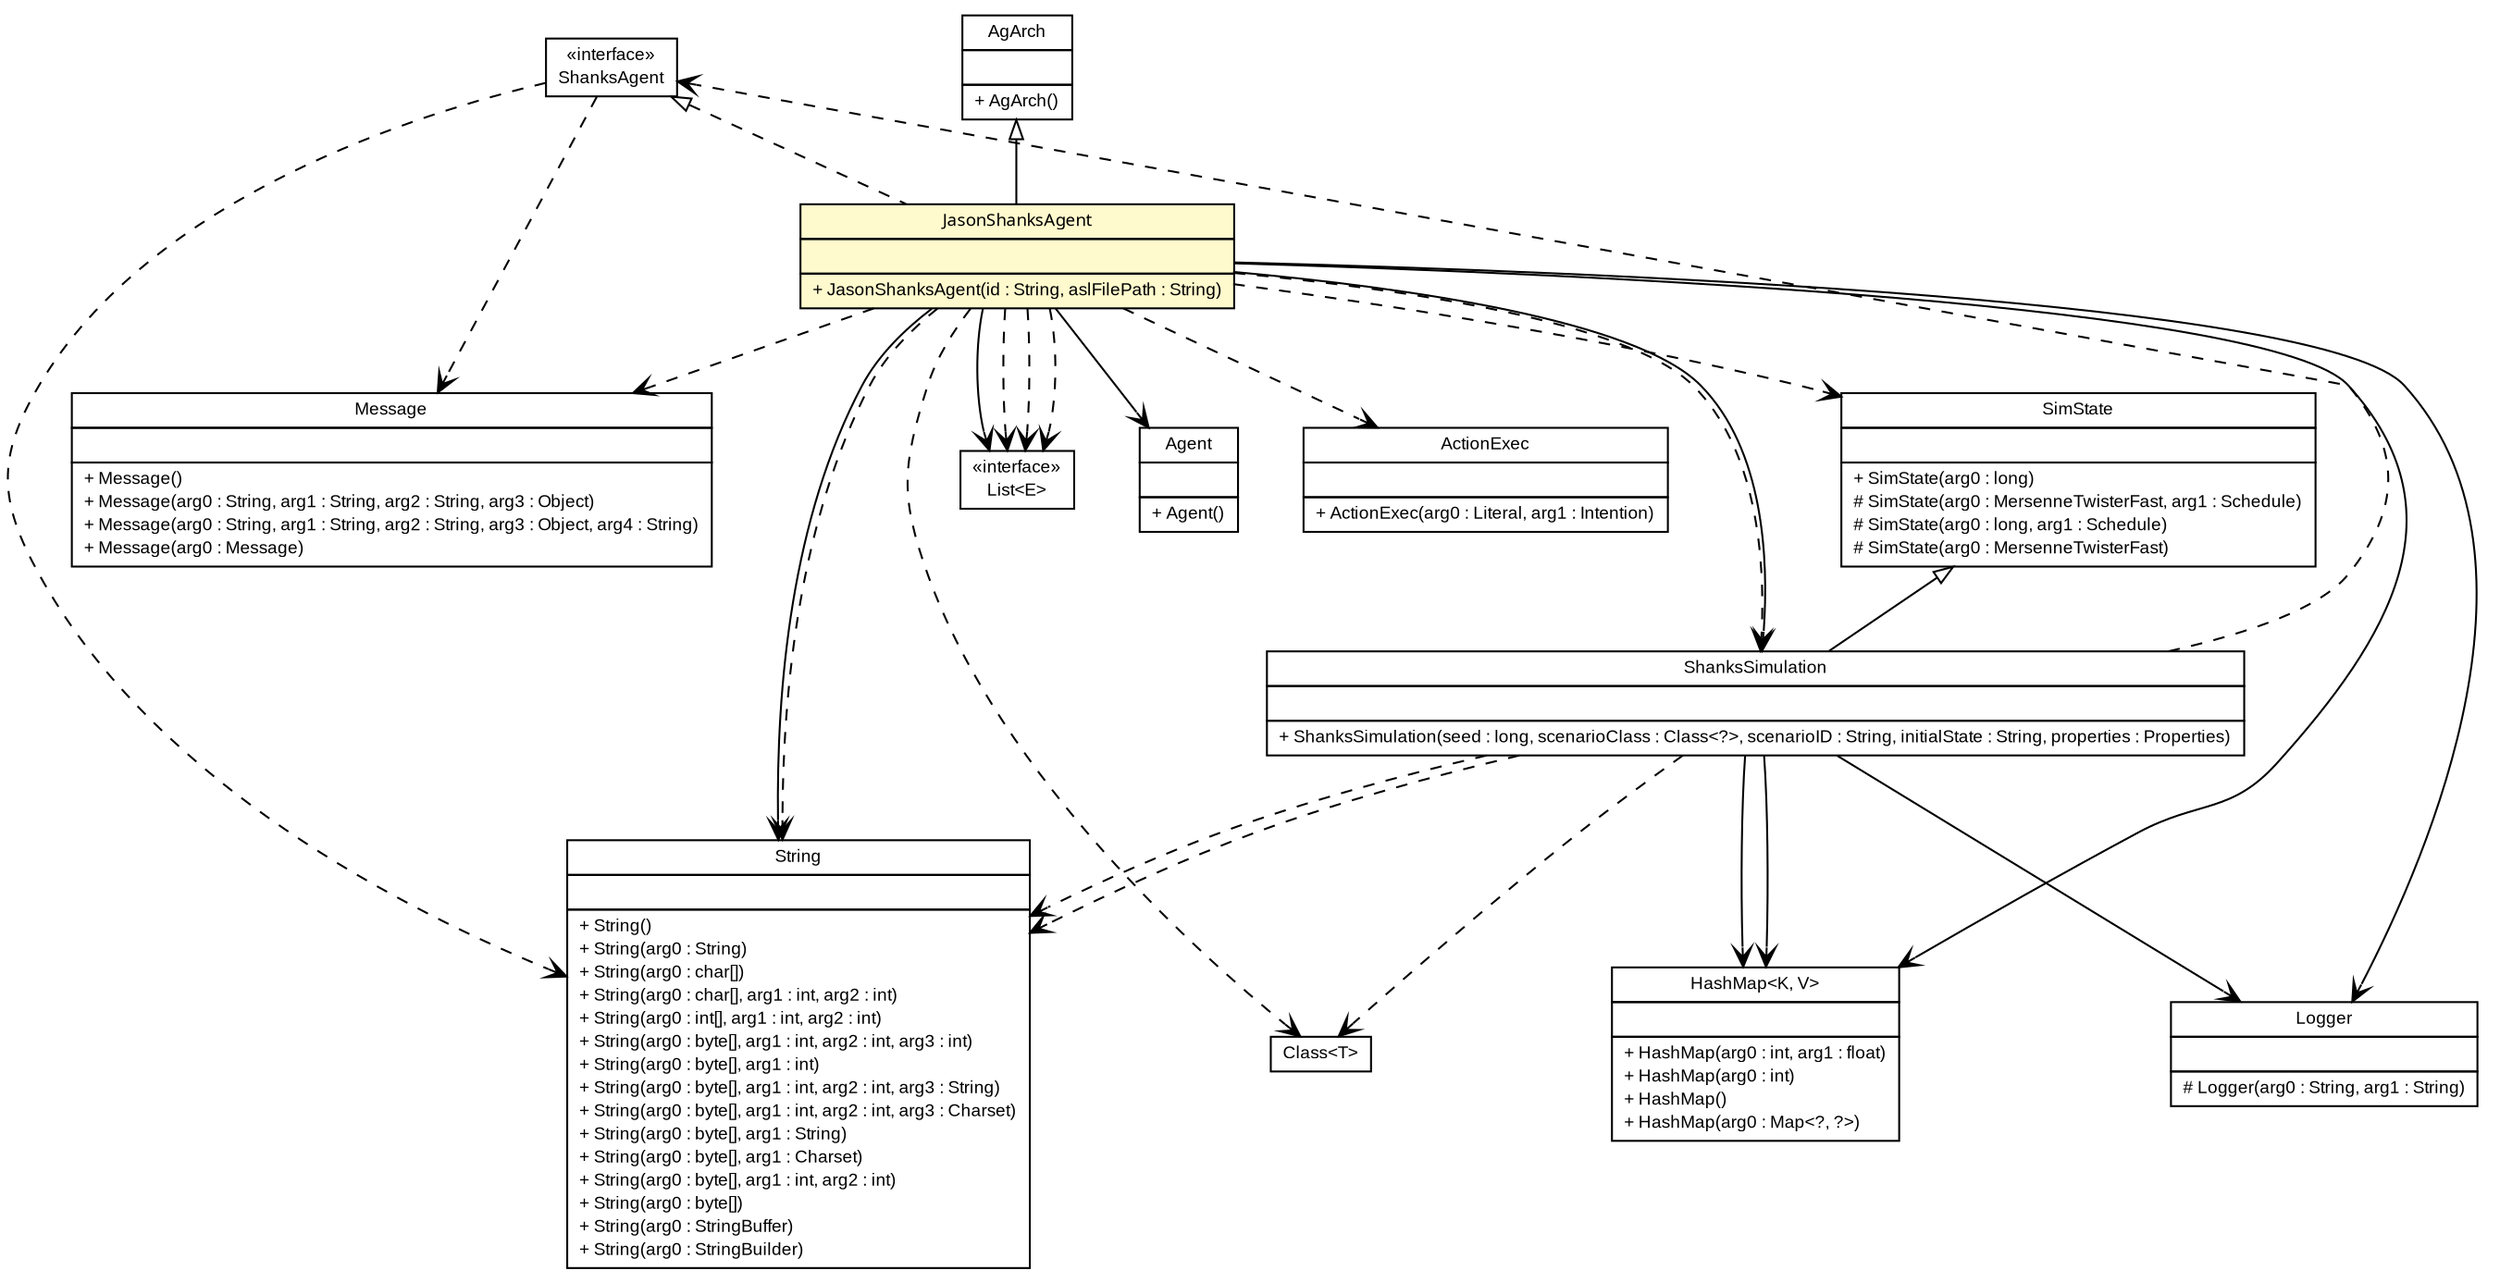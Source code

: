 #!/usr/local/bin/dot
#
# Class diagram 
# Generated by UMLGraph version 5.1 (http://www.umlgraph.org/)
#

digraph G {
	edge [fontname="arial",fontsize=10,labelfontname="arial",labelfontsize=10];
	node [fontname="arial",fontsize=10,shape=plaintext];
	nodesep=0.25;
	ranksep=0.5;
	// es.upm.dit.gsi.shanks.agent.ShanksAgent
	c4031 [label=<<table title="es.upm.dit.gsi.shanks.agent.ShanksAgent" border="0" cellborder="1" cellspacing="0" cellpadding="2" port="p" href="./ShanksAgent.html">
		<tr><td><table border="0" cellspacing="0" cellpadding="1">
<tr><td align="center" balign="center"> &#171;interface&#187; </td></tr>
<tr><td align="center" balign="center"> ShanksAgent </td></tr>
		</table></td></tr>
		</table>>, fontname="arial", fontcolor="black", fontsize=9.0];
	// es.upm.dit.gsi.shanks.agent.JasonShanksAgent
	c4032 [label=<<table title="es.upm.dit.gsi.shanks.agent.JasonShanksAgent" border="0" cellborder="1" cellspacing="0" cellpadding="2" port="p" bgcolor="lemonChiffon" href="./JasonShanksAgent.html">
		<tr><td><table border="0" cellspacing="0" cellpadding="1">
<tr><td align="center" balign="center"><font face="ariali"> JasonShanksAgent </font></td></tr>
		</table></td></tr>
		<tr><td><table border="0" cellspacing="0" cellpadding="1">
<tr><td align="left" balign="left">  </td></tr>
		</table></td></tr>
		<tr><td><table border="0" cellspacing="0" cellpadding="1">
<tr><td align="left" balign="left"> + JasonShanksAgent(id : String, aslFilePath : String) </td></tr>
		</table></td></tr>
		</table>>, fontname="arial", fontcolor="black", fontsize=9.0];
	// es.upm.dit.gsi.shanks.ShanksSimulation
	c4086 [label=<<table title="es.upm.dit.gsi.shanks.ShanksSimulation" border="0" cellborder="1" cellspacing="0" cellpadding="2" port="p" href="../ShanksSimulation.html">
		<tr><td><table border="0" cellspacing="0" cellpadding="1">
<tr><td align="center" balign="center"> ShanksSimulation </td></tr>
		</table></td></tr>
		<tr><td><table border="0" cellspacing="0" cellpadding="1">
<tr><td align="left" balign="left">  </td></tr>
		</table></td></tr>
		<tr><td><table border="0" cellspacing="0" cellpadding="1">
<tr><td align="left" balign="left"> + ShanksSimulation(seed : long, scenarioClass : Class&lt;?&gt;, scenarioID : String, initialState : String, properties : Properties) </td></tr>
		</table></td></tr>
		</table>>, fontname="arial", fontcolor="black", fontsize=9.0];
	//es.upm.dit.gsi.shanks.agent.JasonShanksAgent extends jason.architecture.AgArch
	c4087:p -> c4032:p [dir=back,arrowtail=empty];
	//es.upm.dit.gsi.shanks.agent.JasonShanksAgent implements es.upm.dit.gsi.shanks.agent.ShanksAgent
	c4031:p -> c4032:p [dir=back,arrowtail=empty,style=dashed];
	//es.upm.dit.gsi.shanks.ShanksSimulation extends sim.engine.SimState
	c4088:p -> c4086:p [dir=back,arrowtail=empty];
	// es.upm.dit.gsi.shanks.agent.JasonShanksAgent NAVASSOC java.util.logging.Logger
	c4032:p -> c4089:p [taillabel="", label="", headlabel="", fontname="arial", fontcolor="black", fontsize=10.0, color="black", arrowhead=open];
	// es.upm.dit.gsi.shanks.agent.JasonShanksAgent NAVASSOC es.upm.dit.gsi.shanks.ShanksSimulation
	c4032:p -> c4086:p [taillabel="", label="", headlabel="", fontname="arial", fontcolor="black", fontsize=10.0, color="black", arrowhead=open];
	// es.upm.dit.gsi.shanks.agent.JasonShanksAgent NAVASSOC java.lang.String
	c4032:p -> c4090:p [taillabel="", label="", headlabel="", fontname="arial", fontcolor="black", fontsize=10.0, color="black", arrowhead=open];
	// es.upm.dit.gsi.shanks.agent.JasonShanksAgent NAVASSOC java.util.List<E>
	c4032:p -> c4091:p [taillabel="", label="", headlabel="", fontname="arial", fontcolor="black", fontsize=10.0, color="black", arrowhead=open];
	// es.upm.dit.gsi.shanks.agent.JasonShanksAgent NAVASSOC jason.asSemantics.Agent
	c4032:p -> c4092:p [taillabel="", label="", headlabel="", fontname="arial", fontcolor="black", fontsize=10.0, color="black", arrowhead=open];
	// es.upm.dit.gsi.shanks.agent.JasonShanksAgent NAVASSOC java.util.HashMap<K, V>
	c4032:p -> c4093:p [taillabel="", label="", headlabel="", fontname="arial", fontcolor="black", fontsize=10.0, color="black", arrowhead=open];
	// es.upm.dit.gsi.shanks.ShanksSimulation NAVASSOC java.util.logging.Logger
	c4086:p -> c4089:p [taillabel="", label="", headlabel="", fontname="arial", fontcolor="black", fontsize=10.0, color="black", arrowhead=open];
	// es.upm.dit.gsi.shanks.ShanksSimulation NAVASSOC java.util.HashMap<K, V>
	c4086:p -> c4093:p [taillabel="", label="", headlabel="", fontname="arial", fontcolor="black", fontsize=10.0, color="black", arrowhead=open];
	// es.upm.dit.gsi.shanks.ShanksSimulation NAVASSOC java.util.HashMap<K, V>
	c4086:p -> c4093:p [taillabel="", label="", headlabel="", fontname="arial", fontcolor="black", fontsize=10.0, color="black", arrowhead=open];
	// es.upm.dit.gsi.shanks.agent.ShanksAgent DEPEND jason.asSemantics.Message
	c4031:p -> c4094:p [taillabel="", label="", headlabel="", fontname="arial", fontcolor="black", fontsize=10.0, color="black", arrowhead=open, style=dashed];
	// es.upm.dit.gsi.shanks.agent.ShanksAgent DEPEND java.lang.String
	c4031:p -> c4090:p [taillabel="", label="", headlabel="", fontname="arial", fontcolor="black", fontsize=10.0, color="black", arrowhead=open, style=dashed];
	// es.upm.dit.gsi.shanks.agent.JasonShanksAgent DEPEND java.util.List<E>
	c4032:p -> c4091:p [taillabel="", label="", headlabel="", fontname="arial", fontcolor="black", fontsize=10.0, color="black", arrowhead=open, style=dashed];
	// es.upm.dit.gsi.shanks.agent.JasonShanksAgent DEPEND java.util.List<E>
	c4032:p -> c4091:p [taillabel="", label="", headlabel="", fontname="arial", fontcolor="black", fontsize=10.0, color="black", arrowhead=open, style=dashed];
	// es.upm.dit.gsi.shanks.agent.JasonShanksAgent DEPEND jason.asSemantics.Message
	c4032:p -> c4094:p [taillabel="", label="", headlabel="", fontname="arial", fontcolor="black", fontsize=10.0, color="black", arrowhead=open, style=dashed];
	// es.upm.dit.gsi.shanks.agent.JasonShanksAgent DEPEND java.util.List<E>
	c4032:p -> c4091:p [taillabel="", label="", headlabel="", fontname="arial", fontcolor="black", fontsize=10.0, color="black", arrowhead=open, style=dashed];
	// es.upm.dit.gsi.shanks.agent.JasonShanksAgent DEPEND jason.asSemantics.ActionExec
	c4032:p -> c4095:p [taillabel="", label="", headlabel="", fontname="arial", fontcolor="black", fontsize=10.0, color="black", arrowhead=open, style=dashed];
	// es.upm.dit.gsi.shanks.agent.JasonShanksAgent DEPEND es.upm.dit.gsi.shanks.ShanksSimulation
	c4032:p -> c4086:p [taillabel="", label="", headlabel="", fontname="arial", fontcolor="black", fontsize=10.0, color="black", arrowhead=open, style=dashed];
	// es.upm.dit.gsi.shanks.agent.JasonShanksAgent DEPEND java.lang.String
	c4032:p -> c4090:p [taillabel="", label="", headlabel="", fontname="arial", fontcolor="black", fontsize=10.0, color="black", arrowhead=open, style=dashed];
	// es.upm.dit.gsi.shanks.agent.JasonShanksAgent DEPEND java.lang.Class<T>
	c4032:p -> c4096:p [taillabel="", label="", headlabel="", fontname="arial", fontcolor="black", fontsize=10.0, color="black", arrowhead=open, style=dashed];
	// es.upm.dit.gsi.shanks.agent.JasonShanksAgent DEPEND sim.engine.SimState
	c4032:p -> c4088:p [taillabel="", label="", headlabel="", fontname="arial", fontcolor="black", fontsize=10.0, color="black", arrowhead=open, style=dashed];
	// es.upm.dit.gsi.shanks.ShanksSimulation DEPEND java.lang.String
	c4086:p -> c4090:p [taillabel="", label="", headlabel="", fontname="arial", fontcolor="black", fontsize=10.0, color="black", arrowhead=open, style=dashed];
	// es.upm.dit.gsi.shanks.ShanksSimulation DEPEND java.lang.Class<T>
	c4086:p -> c4096:p [taillabel="", label="", headlabel="", fontname="arial", fontcolor="black", fontsize=10.0, color="black", arrowhead=open, style=dashed];
	// es.upm.dit.gsi.shanks.ShanksSimulation DEPEND java.lang.String
	c4086:p -> c4090:p [taillabel="", label="", headlabel="", fontname="arial", fontcolor="black", fontsize=10.0, color="black", arrowhead=open, style=dashed];
	// es.upm.dit.gsi.shanks.ShanksSimulation DEPEND es.upm.dit.gsi.shanks.agent.ShanksAgent
	c4086:p -> c4031:p [taillabel="", label="", headlabel="", fontname="arial", fontcolor="black", fontsize=10.0, color="black", arrowhead=open, style=dashed];
	// jason.asSemantics.Agent
	c4092 [label=<<table title="jason.asSemantics.Agent" border="0" cellborder="1" cellspacing="0" cellpadding="2" port="p" href="http://java.sun.com/j2se/1.4.2/docs/api/jason/asSemantics/Agent.html">
		<tr><td><table border="0" cellspacing="0" cellpadding="1">
<tr><td align="center" balign="center"> Agent </td></tr>
		</table></td></tr>
		<tr><td><table border="0" cellspacing="0" cellpadding="1">
<tr><td align="left" balign="left">  </td></tr>
		</table></td></tr>
		<tr><td><table border="0" cellspacing="0" cellpadding="1">
<tr><td align="left" balign="left"> + Agent() </td></tr>
		</table></td></tr>
		</table>>, fontname="arial", fontcolor="black", fontsize=9.0];
	// sim.engine.SimState
	c4088 [label=<<table title="sim.engine.SimState" border="0" cellborder="1" cellspacing="0" cellpadding="2" port="p" href="http://java.sun.com/j2se/1.4.2/docs/api/sim/engine/SimState.html">
		<tr><td><table border="0" cellspacing="0" cellpadding="1">
<tr><td align="center" balign="center"> SimState </td></tr>
		</table></td></tr>
		<tr><td><table border="0" cellspacing="0" cellpadding="1">
<tr><td align="left" balign="left">  </td></tr>
		</table></td></tr>
		<tr><td><table border="0" cellspacing="0" cellpadding="1">
<tr><td align="left" balign="left"> + SimState(arg0 : long) </td></tr>
<tr><td align="left" balign="left"> # SimState(arg0 : MersenneTwisterFast, arg1 : Schedule) </td></tr>
<tr><td align="left" balign="left"> # SimState(arg0 : long, arg1 : Schedule) </td></tr>
<tr><td align="left" balign="left"> # SimState(arg0 : MersenneTwisterFast) </td></tr>
		</table></td></tr>
		</table>>, fontname="arial", fontcolor="black", fontsize=9.0];
	// java.lang.Class<T>
	c4096 [label=<<table title="java.lang.Class" border="0" cellborder="1" cellspacing="0" cellpadding="2" port="p" href="http://java.sun.com/j2se/1.4.2/docs/api/java/lang/Class.html">
		<tr><td><table border="0" cellspacing="0" cellpadding="1">
<tr><td align="center" balign="center"> Class&lt;T&gt; </td></tr>
		</table></td></tr>
		</table>>, fontname="arial", fontcolor="black", fontsize=9.0];
	// java.util.List<E>
	c4091 [label=<<table title="java.util.List" border="0" cellborder="1" cellspacing="0" cellpadding="2" port="p" href="http://java.sun.com/j2se/1.4.2/docs/api/java/util/List.html">
		<tr><td><table border="0" cellspacing="0" cellpadding="1">
<tr><td align="center" balign="center"> &#171;interface&#187; </td></tr>
<tr><td align="center" balign="center"> List&lt;E&gt; </td></tr>
		</table></td></tr>
		</table>>, fontname="arial", fontcolor="black", fontsize=9.0];
	// java.util.HashMap<K, V>
	c4093 [label=<<table title="java.util.HashMap" border="0" cellborder="1" cellspacing="0" cellpadding="2" port="p" href="http://java.sun.com/j2se/1.4.2/docs/api/java/util/HashMap.html">
		<tr><td><table border="0" cellspacing="0" cellpadding="1">
<tr><td align="center" balign="center"> HashMap&lt;K, V&gt; </td></tr>
		</table></td></tr>
		<tr><td><table border="0" cellspacing="0" cellpadding="1">
<tr><td align="left" balign="left">  </td></tr>
		</table></td></tr>
		<tr><td><table border="0" cellspacing="0" cellpadding="1">
<tr><td align="left" balign="left"> + HashMap(arg0 : int, arg1 : float) </td></tr>
<tr><td align="left" balign="left"> + HashMap(arg0 : int) </td></tr>
<tr><td align="left" balign="left"> + HashMap() </td></tr>
<tr><td align="left" balign="left"> + HashMap(arg0 : Map&lt;?, ?&gt;) </td></tr>
		</table></td></tr>
		</table>>, fontname="arial", fontcolor="black", fontsize=9.0];
	// jason.architecture.AgArch
	c4087 [label=<<table title="jason.architecture.AgArch" border="0" cellborder="1" cellspacing="0" cellpadding="2" port="p" href="http://java.sun.com/j2se/1.4.2/docs/api/jason/architecture/AgArch.html">
		<tr><td><table border="0" cellspacing="0" cellpadding="1">
<tr><td align="center" balign="center"> AgArch </td></tr>
		</table></td></tr>
		<tr><td><table border="0" cellspacing="0" cellpadding="1">
<tr><td align="left" balign="left">  </td></tr>
		</table></td></tr>
		<tr><td><table border="0" cellspacing="0" cellpadding="1">
<tr><td align="left" balign="left"> + AgArch() </td></tr>
		</table></td></tr>
		</table>>, fontname="arial", fontcolor="black", fontsize=9.0];
	// jason.asSemantics.Message
	c4094 [label=<<table title="jason.asSemantics.Message" border="0" cellborder="1" cellspacing="0" cellpadding="2" port="p" href="http://java.sun.com/j2se/1.4.2/docs/api/jason/asSemantics/Message.html">
		<tr><td><table border="0" cellspacing="0" cellpadding="1">
<tr><td align="center" balign="center"> Message </td></tr>
		</table></td></tr>
		<tr><td><table border="0" cellspacing="0" cellpadding="1">
<tr><td align="left" balign="left">  </td></tr>
		</table></td></tr>
		<tr><td><table border="0" cellspacing="0" cellpadding="1">
<tr><td align="left" balign="left"> + Message() </td></tr>
<tr><td align="left" balign="left"> + Message(arg0 : String, arg1 : String, arg2 : String, arg3 : Object) </td></tr>
<tr><td align="left" balign="left"> + Message(arg0 : String, arg1 : String, arg2 : String, arg3 : Object, arg4 : String) </td></tr>
<tr><td align="left" balign="left"> + Message(arg0 : Message) </td></tr>
		</table></td></tr>
		</table>>, fontname="arial", fontcolor="black", fontsize=9.0];
	// java.lang.String
	c4090 [label=<<table title="java.lang.String" border="0" cellborder="1" cellspacing="0" cellpadding="2" port="p" href="http://java.sun.com/j2se/1.4.2/docs/api/java/lang/String.html">
		<tr><td><table border="0" cellspacing="0" cellpadding="1">
<tr><td align="center" balign="center"> String </td></tr>
		</table></td></tr>
		<tr><td><table border="0" cellspacing="0" cellpadding="1">
<tr><td align="left" balign="left">  </td></tr>
		</table></td></tr>
		<tr><td><table border="0" cellspacing="0" cellpadding="1">
<tr><td align="left" balign="left"> + String() </td></tr>
<tr><td align="left" balign="left"> + String(arg0 : String) </td></tr>
<tr><td align="left" balign="left"> + String(arg0 : char[]) </td></tr>
<tr><td align="left" balign="left"> + String(arg0 : char[], arg1 : int, arg2 : int) </td></tr>
<tr><td align="left" balign="left"> + String(arg0 : int[], arg1 : int, arg2 : int) </td></tr>
<tr><td align="left" balign="left"> + String(arg0 : byte[], arg1 : int, arg2 : int, arg3 : int) </td></tr>
<tr><td align="left" balign="left"> + String(arg0 : byte[], arg1 : int) </td></tr>
<tr><td align="left" balign="left"> + String(arg0 : byte[], arg1 : int, arg2 : int, arg3 : String) </td></tr>
<tr><td align="left" balign="left"> + String(arg0 : byte[], arg1 : int, arg2 : int, arg3 : Charset) </td></tr>
<tr><td align="left" balign="left"> + String(arg0 : byte[], arg1 : String) </td></tr>
<tr><td align="left" balign="left"> + String(arg0 : byte[], arg1 : Charset) </td></tr>
<tr><td align="left" balign="left"> + String(arg0 : byte[], arg1 : int, arg2 : int) </td></tr>
<tr><td align="left" balign="left"> + String(arg0 : byte[]) </td></tr>
<tr><td align="left" balign="left"> + String(arg0 : StringBuffer) </td></tr>
<tr><td align="left" balign="left"> + String(arg0 : StringBuilder) </td></tr>
		</table></td></tr>
		</table>>, fontname="arial", fontcolor="black", fontsize=9.0];
	// java.util.logging.Logger
	c4089 [label=<<table title="java.util.logging.Logger" border="0" cellborder="1" cellspacing="0" cellpadding="2" port="p" href="http://java.sun.com/j2se/1.4.2/docs/api/java/util/logging/Logger.html">
		<tr><td><table border="0" cellspacing="0" cellpadding="1">
<tr><td align="center" balign="center"> Logger </td></tr>
		</table></td></tr>
		<tr><td><table border="0" cellspacing="0" cellpadding="1">
<tr><td align="left" balign="left">  </td></tr>
		</table></td></tr>
		<tr><td><table border="0" cellspacing="0" cellpadding="1">
<tr><td align="left" balign="left"> # Logger(arg0 : String, arg1 : String) </td></tr>
		</table></td></tr>
		</table>>, fontname="arial", fontcolor="black", fontsize=9.0];
	// jason.asSemantics.ActionExec
	c4095 [label=<<table title="jason.asSemantics.ActionExec" border="0" cellborder="1" cellspacing="0" cellpadding="2" port="p" href="http://java.sun.com/j2se/1.4.2/docs/api/jason/asSemantics/ActionExec.html">
		<tr><td><table border="0" cellspacing="0" cellpadding="1">
<tr><td align="center" balign="center"> ActionExec </td></tr>
		</table></td></tr>
		<tr><td><table border="0" cellspacing="0" cellpadding="1">
<tr><td align="left" balign="left">  </td></tr>
		</table></td></tr>
		<tr><td><table border="0" cellspacing="0" cellpadding="1">
<tr><td align="left" balign="left"> + ActionExec(arg0 : Literal, arg1 : Intention) </td></tr>
		</table></td></tr>
		</table>>, fontname="arial", fontcolor="black", fontsize=9.0];
}

